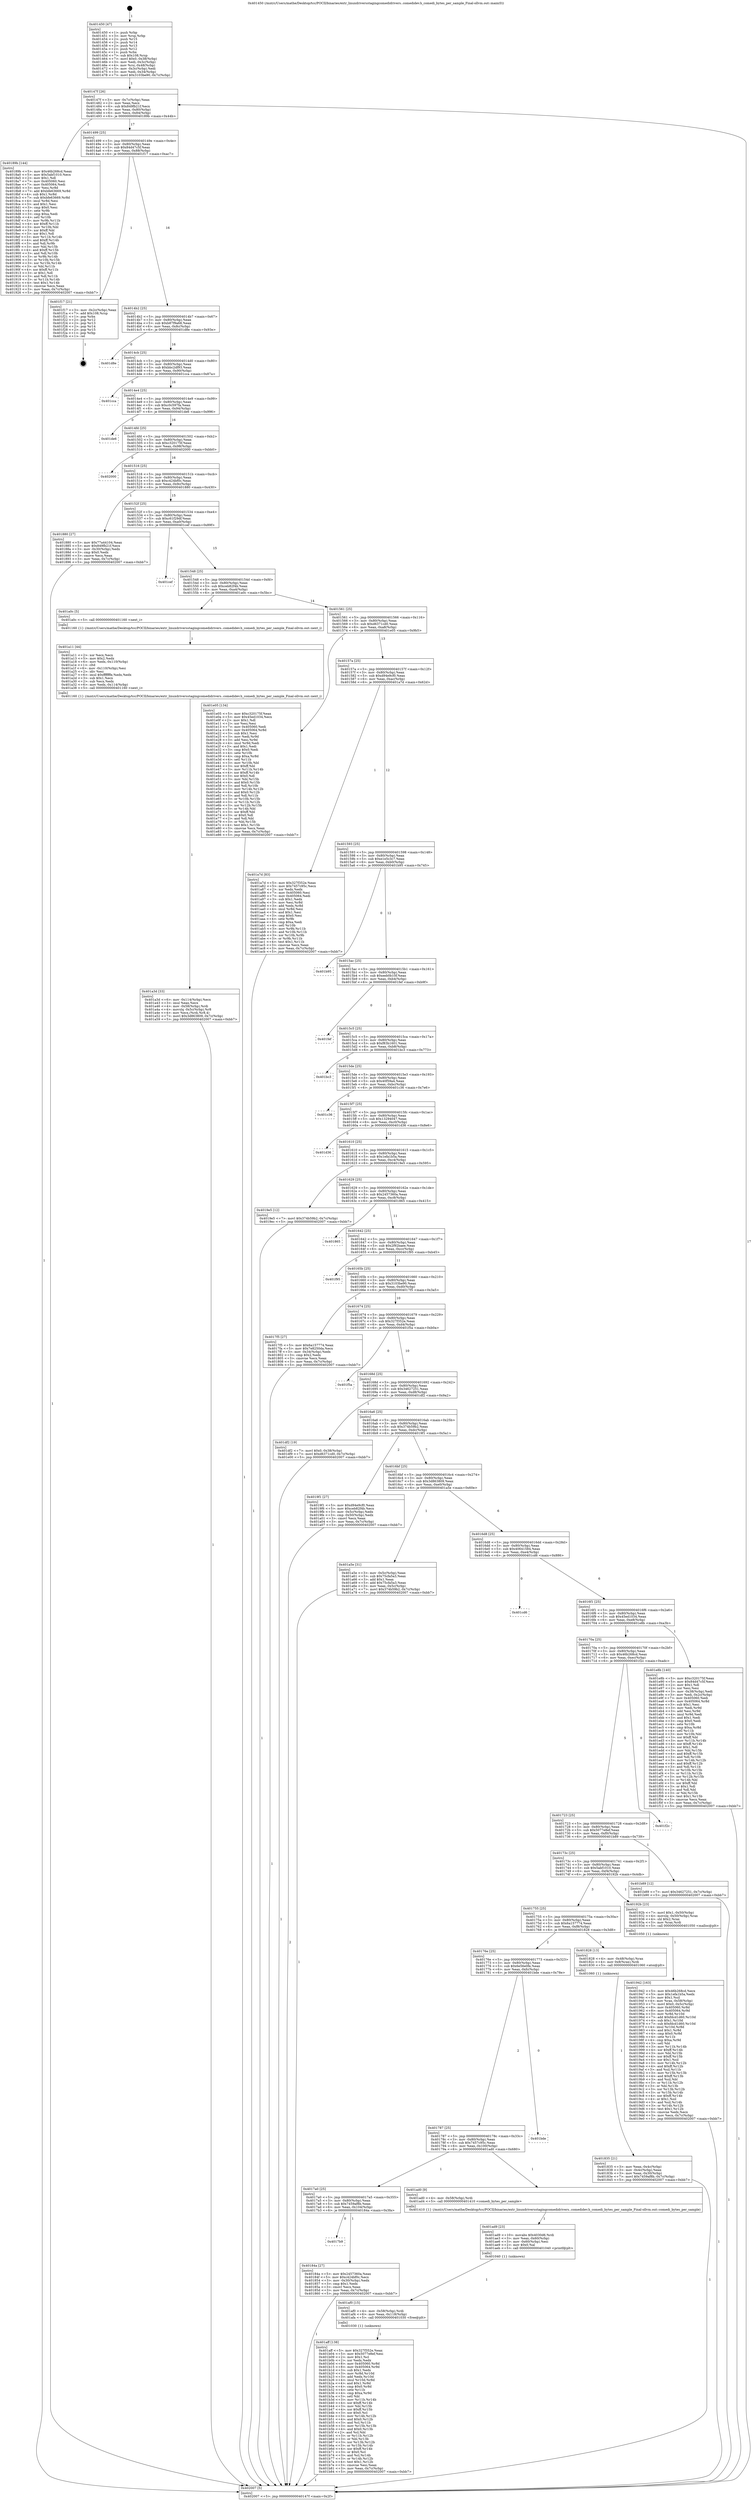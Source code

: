 digraph "0x401450" {
  label = "0x401450 (/mnt/c/Users/mathe/Desktop/tcc/POCII/binaries/extr_linuxdriversstagingcomedidrivers..comedidev.h_comedi_bytes_per_sample_Final-ollvm.out::main(0))"
  labelloc = "t"
  node[shape=record]

  Entry [label="",width=0.3,height=0.3,shape=circle,fillcolor=black,style=filled]
  "0x40147f" [label="{
     0x40147f [26]\l
     | [instrs]\l
     &nbsp;&nbsp;0x40147f \<+3\>: mov -0x7c(%rbp),%eax\l
     &nbsp;&nbsp;0x401482 \<+2\>: mov %eax,%ecx\l
     &nbsp;&nbsp;0x401484 \<+6\>: sub $0x849fb21f,%ecx\l
     &nbsp;&nbsp;0x40148a \<+3\>: mov %eax,-0x80(%rbp)\l
     &nbsp;&nbsp;0x40148d \<+6\>: mov %ecx,-0x84(%rbp)\l
     &nbsp;&nbsp;0x401493 \<+6\>: je 000000000040189b \<main+0x44b\>\l
  }"]
  "0x40189b" [label="{
     0x40189b [144]\l
     | [instrs]\l
     &nbsp;&nbsp;0x40189b \<+5\>: mov $0x46b268cd,%eax\l
     &nbsp;&nbsp;0x4018a0 \<+5\>: mov $0x5abf1010,%ecx\l
     &nbsp;&nbsp;0x4018a5 \<+2\>: mov $0x1,%dl\l
     &nbsp;&nbsp;0x4018a7 \<+7\>: mov 0x405060,%esi\l
     &nbsp;&nbsp;0x4018ae \<+7\>: mov 0x405064,%edi\l
     &nbsp;&nbsp;0x4018b5 \<+3\>: mov %esi,%r8d\l
     &nbsp;&nbsp;0x4018b8 \<+7\>: add $0xbfe63669,%r8d\l
     &nbsp;&nbsp;0x4018bf \<+4\>: sub $0x1,%r8d\l
     &nbsp;&nbsp;0x4018c3 \<+7\>: sub $0xbfe63669,%r8d\l
     &nbsp;&nbsp;0x4018ca \<+4\>: imul %r8d,%esi\l
     &nbsp;&nbsp;0x4018ce \<+3\>: and $0x1,%esi\l
     &nbsp;&nbsp;0x4018d1 \<+3\>: cmp $0x0,%esi\l
     &nbsp;&nbsp;0x4018d4 \<+4\>: sete %r9b\l
     &nbsp;&nbsp;0x4018d8 \<+3\>: cmp $0xa,%edi\l
     &nbsp;&nbsp;0x4018db \<+4\>: setl %r10b\l
     &nbsp;&nbsp;0x4018df \<+3\>: mov %r9b,%r11b\l
     &nbsp;&nbsp;0x4018e2 \<+4\>: xor $0xff,%r11b\l
     &nbsp;&nbsp;0x4018e6 \<+3\>: mov %r10b,%bl\l
     &nbsp;&nbsp;0x4018e9 \<+3\>: xor $0xff,%bl\l
     &nbsp;&nbsp;0x4018ec \<+3\>: xor $0x1,%dl\l
     &nbsp;&nbsp;0x4018ef \<+3\>: mov %r11b,%r14b\l
     &nbsp;&nbsp;0x4018f2 \<+4\>: and $0xff,%r14b\l
     &nbsp;&nbsp;0x4018f6 \<+3\>: and %dl,%r9b\l
     &nbsp;&nbsp;0x4018f9 \<+3\>: mov %bl,%r15b\l
     &nbsp;&nbsp;0x4018fc \<+4\>: and $0xff,%r15b\l
     &nbsp;&nbsp;0x401900 \<+3\>: and %dl,%r10b\l
     &nbsp;&nbsp;0x401903 \<+3\>: or %r9b,%r14b\l
     &nbsp;&nbsp;0x401906 \<+3\>: or %r10b,%r15b\l
     &nbsp;&nbsp;0x401909 \<+3\>: xor %r15b,%r14b\l
     &nbsp;&nbsp;0x40190c \<+3\>: or %bl,%r11b\l
     &nbsp;&nbsp;0x40190f \<+4\>: xor $0xff,%r11b\l
     &nbsp;&nbsp;0x401913 \<+3\>: or $0x1,%dl\l
     &nbsp;&nbsp;0x401916 \<+3\>: and %dl,%r11b\l
     &nbsp;&nbsp;0x401919 \<+3\>: or %r11b,%r14b\l
     &nbsp;&nbsp;0x40191c \<+4\>: test $0x1,%r14b\l
     &nbsp;&nbsp;0x401920 \<+3\>: cmovne %ecx,%eax\l
     &nbsp;&nbsp;0x401923 \<+3\>: mov %eax,-0x7c(%rbp)\l
     &nbsp;&nbsp;0x401926 \<+5\>: jmp 0000000000402007 \<main+0xbb7\>\l
  }"]
  "0x401499" [label="{
     0x401499 [25]\l
     | [instrs]\l
     &nbsp;&nbsp;0x401499 \<+5\>: jmp 000000000040149e \<main+0x4e\>\l
     &nbsp;&nbsp;0x40149e \<+3\>: mov -0x80(%rbp),%eax\l
     &nbsp;&nbsp;0x4014a1 \<+5\>: sub $0x84d47c5f,%eax\l
     &nbsp;&nbsp;0x4014a6 \<+6\>: mov %eax,-0x88(%rbp)\l
     &nbsp;&nbsp;0x4014ac \<+6\>: je 0000000000401f17 \<main+0xac7\>\l
  }"]
  Exit [label="",width=0.3,height=0.3,shape=circle,fillcolor=black,style=filled,peripheries=2]
  "0x401f17" [label="{
     0x401f17 [21]\l
     | [instrs]\l
     &nbsp;&nbsp;0x401f17 \<+3\>: mov -0x2c(%rbp),%eax\l
     &nbsp;&nbsp;0x401f1a \<+7\>: add $0x108,%rsp\l
     &nbsp;&nbsp;0x401f21 \<+1\>: pop %rbx\l
     &nbsp;&nbsp;0x401f22 \<+2\>: pop %r12\l
     &nbsp;&nbsp;0x401f24 \<+2\>: pop %r13\l
     &nbsp;&nbsp;0x401f26 \<+2\>: pop %r14\l
     &nbsp;&nbsp;0x401f28 \<+2\>: pop %r15\l
     &nbsp;&nbsp;0x401f2a \<+1\>: pop %rbp\l
     &nbsp;&nbsp;0x401f2b \<+1\>: ret\l
  }"]
  "0x4014b2" [label="{
     0x4014b2 [25]\l
     | [instrs]\l
     &nbsp;&nbsp;0x4014b2 \<+5\>: jmp 00000000004014b7 \<main+0x67\>\l
     &nbsp;&nbsp;0x4014b7 \<+3\>: mov -0x80(%rbp),%eax\l
     &nbsp;&nbsp;0x4014ba \<+5\>: sub $0xb87f9a68,%eax\l
     &nbsp;&nbsp;0x4014bf \<+6\>: mov %eax,-0x8c(%rbp)\l
     &nbsp;&nbsp;0x4014c5 \<+6\>: je 0000000000401d8e \<main+0x93e\>\l
  }"]
  "0x401aff" [label="{
     0x401aff [138]\l
     | [instrs]\l
     &nbsp;&nbsp;0x401aff \<+5\>: mov $0x327f352e,%eax\l
     &nbsp;&nbsp;0x401b04 \<+5\>: mov $0x5077e8ef,%esi\l
     &nbsp;&nbsp;0x401b09 \<+2\>: mov $0x1,%cl\l
     &nbsp;&nbsp;0x401b0b \<+2\>: xor %edx,%edx\l
     &nbsp;&nbsp;0x401b0d \<+8\>: mov 0x405060,%r8d\l
     &nbsp;&nbsp;0x401b15 \<+8\>: mov 0x405064,%r9d\l
     &nbsp;&nbsp;0x401b1d \<+3\>: sub $0x1,%edx\l
     &nbsp;&nbsp;0x401b20 \<+3\>: mov %r8d,%r10d\l
     &nbsp;&nbsp;0x401b23 \<+3\>: add %edx,%r10d\l
     &nbsp;&nbsp;0x401b26 \<+4\>: imul %r10d,%r8d\l
     &nbsp;&nbsp;0x401b2a \<+4\>: and $0x1,%r8d\l
     &nbsp;&nbsp;0x401b2e \<+4\>: cmp $0x0,%r8d\l
     &nbsp;&nbsp;0x401b32 \<+4\>: sete %r11b\l
     &nbsp;&nbsp;0x401b36 \<+4\>: cmp $0xa,%r9d\l
     &nbsp;&nbsp;0x401b3a \<+3\>: setl %bl\l
     &nbsp;&nbsp;0x401b3d \<+3\>: mov %r11b,%r14b\l
     &nbsp;&nbsp;0x401b40 \<+4\>: xor $0xff,%r14b\l
     &nbsp;&nbsp;0x401b44 \<+3\>: mov %bl,%r15b\l
     &nbsp;&nbsp;0x401b47 \<+4\>: xor $0xff,%r15b\l
     &nbsp;&nbsp;0x401b4b \<+3\>: xor $0x0,%cl\l
     &nbsp;&nbsp;0x401b4e \<+3\>: mov %r14b,%r12b\l
     &nbsp;&nbsp;0x401b51 \<+4\>: and $0x0,%r12b\l
     &nbsp;&nbsp;0x401b55 \<+3\>: and %cl,%r11b\l
     &nbsp;&nbsp;0x401b58 \<+3\>: mov %r15b,%r13b\l
     &nbsp;&nbsp;0x401b5b \<+4\>: and $0x0,%r13b\l
     &nbsp;&nbsp;0x401b5f \<+2\>: and %cl,%bl\l
     &nbsp;&nbsp;0x401b61 \<+3\>: or %r11b,%r12b\l
     &nbsp;&nbsp;0x401b64 \<+3\>: or %bl,%r13b\l
     &nbsp;&nbsp;0x401b67 \<+3\>: xor %r13b,%r12b\l
     &nbsp;&nbsp;0x401b6a \<+3\>: or %r15b,%r14b\l
     &nbsp;&nbsp;0x401b6d \<+4\>: xor $0xff,%r14b\l
     &nbsp;&nbsp;0x401b71 \<+3\>: or $0x0,%cl\l
     &nbsp;&nbsp;0x401b74 \<+3\>: and %cl,%r14b\l
     &nbsp;&nbsp;0x401b77 \<+3\>: or %r14b,%r12b\l
     &nbsp;&nbsp;0x401b7a \<+4\>: test $0x1,%r12b\l
     &nbsp;&nbsp;0x401b7e \<+3\>: cmovne %esi,%eax\l
     &nbsp;&nbsp;0x401b81 \<+3\>: mov %eax,-0x7c(%rbp)\l
     &nbsp;&nbsp;0x401b84 \<+5\>: jmp 0000000000402007 \<main+0xbb7\>\l
  }"]
  "0x401d8e" [label="{
     0x401d8e\l
  }", style=dashed]
  "0x4014cb" [label="{
     0x4014cb [25]\l
     | [instrs]\l
     &nbsp;&nbsp;0x4014cb \<+5\>: jmp 00000000004014d0 \<main+0x80\>\l
     &nbsp;&nbsp;0x4014d0 \<+3\>: mov -0x80(%rbp),%eax\l
     &nbsp;&nbsp;0x4014d3 \<+5\>: sub $0xbbc2df93,%eax\l
     &nbsp;&nbsp;0x4014d8 \<+6\>: mov %eax,-0x90(%rbp)\l
     &nbsp;&nbsp;0x4014de \<+6\>: je 0000000000401cca \<main+0x87a\>\l
  }"]
  "0x401af0" [label="{
     0x401af0 [15]\l
     | [instrs]\l
     &nbsp;&nbsp;0x401af0 \<+4\>: mov -0x58(%rbp),%rdi\l
     &nbsp;&nbsp;0x401af4 \<+6\>: mov %eax,-0x118(%rbp)\l
     &nbsp;&nbsp;0x401afa \<+5\>: call 0000000000401030 \<free@plt\>\l
     | [calls]\l
     &nbsp;&nbsp;0x401030 \{1\} (unknown)\l
  }"]
  "0x401cca" [label="{
     0x401cca\l
  }", style=dashed]
  "0x4014e4" [label="{
     0x4014e4 [25]\l
     | [instrs]\l
     &nbsp;&nbsp;0x4014e4 \<+5\>: jmp 00000000004014e9 \<main+0x99\>\l
     &nbsp;&nbsp;0x4014e9 \<+3\>: mov -0x80(%rbp),%eax\l
     &nbsp;&nbsp;0x4014ec \<+5\>: sub $0xc0c597fa,%eax\l
     &nbsp;&nbsp;0x4014f1 \<+6\>: mov %eax,-0x94(%rbp)\l
     &nbsp;&nbsp;0x4014f7 \<+6\>: je 0000000000401de6 \<main+0x996\>\l
  }"]
  "0x401ad9" [label="{
     0x401ad9 [23]\l
     | [instrs]\l
     &nbsp;&nbsp;0x401ad9 \<+10\>: movabs $0x4030d6,%rdi\l
     &nbsp;&nbsp;0x401ae3 \<+3\>: mov %eax,-0x60(%rbp)\l
     &nbsp;&nbsp;0x401ae6 \<+3\>: mov -0x60(%rbp),%esi\l
     &nbsp;&nbsp;0x401ae9 \<+2\>: mov $0x0,%al\l
     &nbsp;&nbsp;0x401aeb \<+5\>: call 0000000000401040 \<printf@plt\>\l
     | [calls]\l
     &nbsp;&nbsp;0x401040 \{1\} (unknown)\l
  }"]
  "0x401de6" [label="{
     0x401de6\l
  }", style=dashed]
  "0x4014fd" [label="{
     0x4014fd [25]\l
     | [instrs]\l
     &nbsp;&nbsp;0x4014fd \<+5\>: jmp 0000000000401502 \<main+0xb2\>\l
     &nbsp;&nbsp;0x401502 \<+3\>: mov -0x80(%rbp),%eax\l
     &nbsp;&nbsp;0x401505 \<+5\>: sub $0xc320175f,%eax\l
     &nbsp;&nbsp;0x40150a \<+6\>: mov %eax,-0x98(%rbp)\l
     &nbsp;&nbsp;0x401510 \<+6\>: je 0000000000402000 \<main+0xbb0\>\l
  }"]
  "0x401a3d" [label="{
     0x401a3d [33]\l
     | [instrs]\l
     &nbsp;&nbsp;0x401a3d \<+6\>: mov -0x114(%rbp),%ecx\l
     &nbsp;&nbsp;0x401a43 \<+3\>: imul %eax,%ecx\l
     &nbsp;&nbsp;0x401a46 \<+4\>: mov -0x58(%rbp),%rdi\l
     &nbsp;&nbsp;0x401a4a \<+4\>: movslq -0x5c(%rbp),%r8\l
     &nbsp;&nbsp;0x401a4e \<+4\>: mov %ecx,(%rdi,%r8,4)\l
     &nbsp;&nbsp;0x401a52 \<+7\>: movl $0x3d863809,-0x7c(%rbp)\l
     &nbsp;&nbsp;0x401a59 \<+5\>: jmp 0000000000402007 \<main+0xbb7\>\l
  }"]
  "0x402000" [label="{
     0x402000\l
  }", style=dashed]
  "0x401516" [label="{
     0x401516 [25]\l
     | [instrs]\l
     &nbsp;&nbsp;0x401516 \<+5\>: jmp 000000000040151b \<main+0xcb\>\l
     &nbsp;&nbsp;0x40151b \<+3\>: mov -0x80(%rbp),%eax\l
     &nbsp;&nbsp;0x40151e \<+5\>: sub $0xc424bf0c,%eax\l
     &nbsp;&nbsp;0x401523 \<+6\>: mov %eax,-0x9c(%rbp)\l
     &nbsp;&nbsp;0x401529 \<+6\>: je 0000000000401880 \<main+0x430\>\l
  }"]
  "0x401a11" [label="{
     0x401a11 [44]\l
     | [instrs]\l
     &nbsp;&nbsp;0x401a11 \<+2\>: xor %ecx,%ecx\l
     &nbsp;&nbsp;0x401a13 \<+5\>: mov $0x2,%edx\l
     &nbsp;&nbsp;0x401a18 \<+6\>: mov %edx,-0x110(%rbp)\l
     &nbsp;&nbsp;0x401a1e \<+1\>: cltd\l
     &nbsp;&nbsp;0x401a1f \<+6\>: mov -0x110(%rbp),%esi\l
     &nbsp;&nbsp;0x401a25 \<+2\>: idiv %esi\l
     &nbsp;&nbsp;0x401a27 \<+6\>: imul $0xfffffffe,%edx,%edx\l
     &nbsp;&nbsp;0x401a2d \<+3\>: sub $0x1,%ecx\l
     &nbsp;&nbsp;0x401a30 \<+2\>: sub %ecx,%edx\l
     &nbsp;&nbsp;0x401a32 \<+6\>: mov %edx,-0x114(%rbp)\l
     &nbsp;&nbsp;0x401a38 \<+5\>: call 0000000000401160 \<next_i\>\l
     | [calls]\l
     &nbsp;&nbsp;0x401160 \{1\} (/mnt/c/Users/mathe/Desktop/tcc/POCII/binaries/extr_linuxdriversstagingcomedidrivers..comedidev.h_comedi_bytes_per_sample_Final-ollvm.out::next_i)\l
  }"]
  "0x401880" [label="{
     0x401880 [27]\l
     | [instrs]\l
     &nbsp;&nbsp;0x401880 \<+5\>: mov $0x77a44104,%eax\l
     &nbsp;&nbsp;0x401885 \<+5\>: mov $0x849fb21f,%ecx\l
     &nbsp;&nbsp;0x40188a \<+3\>: mov -0x30(%rbp),%edx\l
     &nbsp;&nbsp;0x40188d \<+3\>: cmp $0x0,%edx\l
     &nbsp;&nbsp;0x401890 \<+3\>: cmove %ecx,%eax\l
     &nbsp;&nbsp;0x401893 \<+3\>: mov %eax,-0x7c(%rbp)\l
     &nbsp;&nbsp;0x401896 \<+5\>: jmp 0000000000402007 \<main+0xbb7\>\l
  }"]
  "0x40152f" [label="{
     0x40152f [25]\l
     | [instrs]\l
     &nbsp;&nbsp;0x40152f \<+5\>: jmp 0000000000401534 \<main+0xe4\>\l
     &nbsp;&nbsp;0x401534 \<+3\>: mov -0x80(%rbp),%eax\l
     &nbsp;&nbsp;0x401537 \<+5\>: sub $0xc61f29df,%eax\l
     &nbsp;&nbsp;0x40153c \<+6\>: mov %eax,-0xa0(%rbp)\l
     &nbsp;&nbsp;0x401542 \<+6\>: je 0000000000401cef \<main+0x89f\>\l
  }"]
  "0x401942" [label="{
     0x401942 [163]\l
     | [instrs]\l
     &nbsp;&nbsp;0x401942 \<+5\>: mov $0x46b268cd,%ecx\l
     &nbsp;&nbsp;0x401947 \<+5\>: mov $0x1efa1b5a,%edx\l
     &nbsp;&nbsp;0x40194c \<+3\>: mov $0x1,%sil\l
     &nbsp;&nbsp;0x40194f \<+4\>: mov %rax,-0x58(%rbp)\l
     &nbsp;&nbsp;0x401953 \<+7\>: movl $0x0,-0x5c(%rbp)\l
     &nbsp;&nbsp;0x40195a \<+8\>: mov 0x405060,%r8d\l
     &nbsp;&nbsp;0x401962 \<+8\>: mov 0x405064,%r9d\l
     &nbsp;&nbsp;0x40196a \<+3\>: mov %r8d,%r10d\l
     &nbsp;&nbsp;0x40196d \<+7\>: add $0xfdcd1d60,%r10d\l
     &nbsp;&nbsp;0x401974 \<+4\>: sub $0x1,%r10d\l
     &nbsp;&nbsp;0x401978 \<+7\>: sub $0xfdcd1d60,%r10d\l
     &nbsp;&nbsp;0x40197f \<+4\>: imul %r10d,%r8d\l
     &nbsp;&nbsp;0x401983 \<+4\>: and $0x1,%r8d\l
     &nbsp;&nbsp;0x401987 \<+4\>: cmp $0x0,%r8d\l
     &nbsp;&nbsp;0x40198b \<+4\>: sete %r11b\l
     &nbsp;&nbsp;0x40198f \<+4\>: cmp $0xa,%r9d\l
     &nbsp;&nbsp;0x401993 \<+3\>: setl %bl\l
     &nbsp;&nbsp;0x401996 \<+3\>: mov %r11b,%r14b\l
     &nbsp;&nbsp;0x401999 \<+4\>: xor $0xff,%r14b\l
     &nbsp;&nbsp;0x40199d \<+3\>: mov %bl,%r15b\l
     &nbsp;&nbsp;0x4019a0 \<+4\>: xor $0xff,%r15b\l
     &nbsp;&nbsp;0x4019a4 \<+4\>: xor $0x1,%sil\l
     &nbsp;&nbsp;0x4019a8 \<+3\>: mov %r14b,%r12b\l
     &nbsp;&nbsp;0x4019ab \<+4\>: and $0xff,%r12b\l
     &nbsp;&nbsp;0x4019af \<+3\>: and %sil,%r11b\l
     &nbsp;&nbsp;0x4019b2 \<+3\>: mov %r15b,%r13b\l
     &nbsp;&nbsp;0x4019b5 \<+4\>: and $0xff,%r13b\l
     &nbsp;&nbsp;0x4019b9 \<+3\>: and %sil,%bl\l
     &nbsp;&nbsp;0x4019bc \<+3\>: or %r11b,%r12b\l
     &nbsp;&nbsp;0x4019bf \<+3\>: or %bl,%r13b\l
     &nbsp;&nbsp;0x4019c2 \<+3\>: xor %r13b,%r12b\l
     &nbsp;&nbsp;0x4019c5 \<+3\>: or %r15b,%r14b\l
     &nbsp;&nbsp;0x4019c8 \<+4\>: xor $0xff,%r14b\l
     &nbsp;&nbsp;0x4019cc \<+4\>: or $0x1,%sil\l
     &nbsp;&nbsp;0x4019d0 \<+3\>: and %sil,%r14b\l
     &nbsp;&nbsp;0x4019d3 \<+3\>: or %r14b,%r12b\l
     &nbsp;&nbsp;0x4019d6 \<+4\>: test $0x1,%r12b\l
     &nbsp;&nbsp;0x4019da \<+3\>: cmovne %edx,%ecx\l
     &nbsp;&nbsp;0x4019dd \<+3\>: mov %ecx,-0x7c(%rbp)\l
     &nbsp;&nbsp;0x4019e0 \<+5\>: jmp 0000000000402007 \<main+0xbb7\>\l
  }"]
  "0x401cef" [label="{
     0x401cef\l
  }", style=dashed]
  "0x401548" [label="{
     0x401548 [25]\l
     | [instrs]\l
     &nbsp;&nbsp;0x401548 \<+5\>: jmp 000000000040154d \<main+0xfd\>\l
     &nbsp;&nbsp;0x40154d \<+3\>: mov -0x80(%rbp),%eax\l
     &nbsp;&nbsp;0x401550 \<+5\>: sub $0xceb82f4b,%eax\l
     &nbsp;&nbsp;0x401555 \<+6\>: mov %eax,-0xa4(%rbp)\l
     &nbsp;&nbsp;0x40155b \<+6\>: je 0000000000401a0c \<main+0x5bc\>\l
  }"]
  "0x4017b9" [label="{
     0x4017b9\l
  }", style=dashed]
  "0x401a0c" [label="{
     0x401a0c [5]\l
     | [instrs]\l
     &nbsp;&nbsp;0x401a0c \<+5\>: call 0000000000401160 \<next_i\>\l
     | [calls]\l
     &nbsp;&nbsp;0x401160 \{1\} (/mnt/c/Users/mathe/Desktop/tcc/POCII/binaries/extr_linuxdriversstagingcomedidrivers..comedidev.h_comedi_bytes_per_sample_Final-ollvm.out::next_i)\l
  }"]
  "0x401561" [label="{
     0x401561 [25]\l
     | [instrs]\l
     &nbsp;&nbsp;0x401561 \<+5\>: jmp 0000000000401566 \<main+0x116\>\l
     &nbsp;&nbsp;0x401566 \<+3\>: mov -0x80(%rbp),%eax\l
     &nbsp;&nbsp;0x401569 \<+5\>: sub $0xd6371cd0,%eax\l
     &nbsp;&nbsp;0x40156e \<+6\>: mov %eax,-0xa8(%rbp)\l
     &nbsp;&nbsp;0x401574 \<+6\>: je 0000000000401e05 \<main+0x9b5\>\l
  }"]
  "0x40184a" [label="{
     0x40184a [27]\l
     | [instrs]\l
     &nbsp;&nbsp;0x40184a \<+5\>: mov $0x2457360a,%eax\l
     &nbsp;&nbsp;0x40184f \<+5\>: mov $0xc424bf0c,%ecx\l
     &nbsp;&nbsp;0x401854 \<+3\>: mov -0x30(%rbp),%edx\l
     &nbsp;&nbsp;0x401857 \<+3\>: cmp $0x1,%edx\l
     &nbsp;&nbsp;0x40185a \<+3\>: cmovl %ecx,%eax\l
     &nbsp;&nbsp;0x40185d \<+3\>: mov %eax,-0x7c(%rbp)\l
     &nbsp;&nbsp;0x401860 \<+5\>: jmp 0000000000402007 \<main+0xbb7\>\l
  }"]
  "0x401e05" [label="{
     0x401e05 [134]\l
     | [instrs]\l
     &nbsp;&nbsp;0x401e05 \<+5\>: mov $0xc320175f,%eax\l
     &nbsp;&nbsp;0x401e0a \<+5\>: mov $0x45ed1034,%ecx\l
     &nbsp;&nbsp;0x401e0f \<+2\>: mov $0x1,%dl\l
     &nbsp;&nbsp;0x401e11 \<+2\>: xor %esi,%esi\l
     &nbsp;&nbsp;0x401e13 \<+7\>: mov 0x405060,%edi\l
     &nbsp;&nbsp;0x401e1a \<+8\>: mov 0x405064,%r8d\l
     &nbsp;&nbsp;0x401e22 \<+3\>: sub $0x1,%esi\l
     &nbsp;&nbsp;0x401e25 \<+3\>: mov %edi,%r9d\l
     &nbsp;&nbsp;0x401e28 \<+3\>: add %esi,%r9d\l
     &nbsp;&nbsp;0x401e2b \<+4\>: imul %r9d,%edi\l
     &nbsp;&nbsp;0x401e2f \<+3\>: and $0x1,%edi\l
     &nbsp;&nbsp;0x401e32 \<+3\>: cmp $0x0,%edi\l
     &nbsp;&nbsp;0x401e35 \<+4\>: sete %r10b\l
     &nbsp;&nbsp;0x401e39 \<+4\>: cmp $0xa,%r8d\l
     &nbsp;&nbsp;0x401e3d \<+4\>: setl %r11b\l
     &nbsp;&nbsp;0x401e41 \<+3\>: mov %r10b,%bl\l
     &nbsp;&nbsp;0x401e44 \<+3\>: xor $0xff,%bl\l
     &nbsp;&nbsp;0x401e47 \<+3\>: mov %r11b,%r14b\l
     &nbsp;&nbsp;0x401e4a \<+4\>: xor $0xff,%r14b\l
     &nbsp;&nbsp;0x401e4e \<+3\>: xor $0x0,%dl\l
     &nbsp;&nbsp;0x401e51 \<+3\>: mov %bl,%r15b\l
     &nbsp;&nbsp;0x401e54 \<+4\>: and $0x0,%r15b\l
     &nbsp;&nbsp;0x401e58 \<+3\>: and %dl,%r10b\l
     &nbsp;&nbsp;0x401e5b \<+3\>: mov %r14b,%r12b\l
     &nbsp;&nbsp;0x401e5e \<+4\>: and $0x0,%r12b\l
     &nbsp;&nbsp;0x401e62 \<+3\>: and %dl,%r11b\l
     &nbsp;&nbsp;0x401e65 \<+3\>: or %r10b,%r15b\l
     &nbsp;&nbsp;0x401e68 \<+3\>: or %r11b,%r12b\l
     &nbsp;&nbsp;0x401e6b \<+3\>: xor %r12b,%r15b\l
     &nbsp;&nbsp;0x401e6e \<+3\>: or %r14b,%bl\l
     &nbsp;&nbsp;0x401e71 \<+3\>: xor $0xff,%bl\l
     &nbsp;&nbsp;0x401e74 \<+3\>: or $0x0,%dl\l
     &nbsp;&nbsp;0x401e77 \<+2\>: and %dl,%bl\l
     &nbsp;&nbsp;0x401e79 \<+3\>: or %bl,%r15b\l
     &nbsp;&nbsp;0x401e7c \<+4\>: test $0x1,%r15b\l
     &nbsp;&nbsp;0x401e80 \<+3\>: cmovne %ecx,%eax\l
     &nbsp;&nbsp;0x401e83 \<+3\>: mov %eax,-0x7c(%rbp)\l
     &nbsp;&nbsp;0x401e86 \<+5\>: jmp 0000000000402007 \<main+0xbb7\>\l
  }"]
  "0x40157a" [label="{
     0x40157a [25]\l
     | [instrs]\l
     &nbsp;&nbsp;0x40157a \<+5\>: jmp 000000000040157f \<main+0x12f\>\l
     &nbsp;&nbsp;0x40157f \<+3\>: mov -0x80(%rbp),%eax\l
     &nbsp;&nbsp;0x401582 \<+5\>: sub $0xd94e9cf0,%eax\l
     &nbsp;&nbsp;0x401587 \<+6\>: mov %eax,-0xac(%rbp)\l
     &nbsp;&nbsp;0x40158d \<+6\>: je 0000000000401a7d \<main+0x62d\>\l
  }"]
  "0x4017a0" [label="{
     0x4017a0 [25]\l
     | [instrs]\l
     &nbsp;&nbsp;0x4017a0 \<+5\>: jmp 00000000004017a5 \<main+0x355\>\l
     &nbsp;&nbsp;0x4017a5 \<+3\>: mov -0x80(%rbp),%eax\l
     &nbsp;&nbsp;0x4017a8 \<+5\>: sub $0x7459af8b,%eax\l
     &nbsp;&nbsp;0x4017ad \<+6\>: mov %eax,-0x104(%rbp)\l
     &nbsp;&nbsp;0x4017b3 \<+6\>: je 000000000040184a \<main+0x3fa\>\l
  }"]
  "0x401a7d" [label="{
     0x401a7d [83]\l
     | [instrs]\l
     &nbsp;&nbsp;0x401a7d \<+5\>: mov $0x327f352e,%eax\l
     &nbsp;&nbsp;0x401a82 \<+5\>: mov $0x7457c95c,%ecx\l
     &nbsp;&nbsp;0x401a87 \<+2\>: xor %edx,%edx\l
     &nbsp;&nbsp;0x401a89 \<+7\>: mov 0x405060,%esi\l
     &nbsp;&nbsp;0x401a90 \<+7\>: mov 0x405064,%edi\l
     &nbsp;&nbsp;0x401a97 \<+3\>: sub $0x1,%edx\l
     &nbsp;&nbsp;0x401a9a \<+3\>: mov %esi,%r8d\l
     &nbsp;&nbsp;0x401a9d \<+3\>: add %edx,%r8d\l
     &nbsp;&nbsp;0x401aa0 \<+4\>: imul %r8d,%esi\l
     &nbsp;&nbsp;0x401aa4 \<+3\>: and $0x1,%esi\l
     &nbsp;&nbsp;0x401aa7 \<+3\>: cmp $0x0,%esi\l
     &nbsp;&nbsp;0x401aaa \<+4\>: sete %r9b\l
     &nbsp;&nbsp;0x401aae \<+3\>: cmp $0xa,%edi\l
     &nbsp;&nbsp;0x401ab1 \<+4\>: setl %r10b\l
     &nbsp;&nbsp;0x401ab5 \<+3\>: mov %r9b,%r11b\l
     &nbsp;&nbsp;0x401ab8 \<+3\>: and %r10b,%r11b\l
     &nbsp;&nbsp;0x401abb \<+3\>: xor %r10b,%r9b\l
     &nbsp;&nbsp;0x401abe \<+3\>: or %r9b,%r11b\l
     &nbsp;&nbsp;0x401ac1 \<+4\>: test $0x1,%r11b\l
     &nbsp;&nbsp;0x401ac5 \<+3\>: cmovne %ecx,%eax\l
     &nbsp;&nbsp;0x401ac8 \<+3\>: mov %eax,-0x7c(%rbp)\l
     &nbsp;&nbsp;0x401acb \<+5\>: jmp 0000000000402007 \<main+0xbb7\>\l
  }"]
  "0x401593" [label="{
     0x401593 [25]\l
     | [instrs]\l
     &nbsp;&nbsp;0x401593 \<+5\>: jmp 0000000000401598 \<main+0x148\>\l
     &nbsp;&nbsp;0x401598 \<+3\>: mov -0x80(%rbp),%eax\l
     &nbsp;&nbsp;0x40159b \<+5\>: sub $0xe1e5c3c7,%eax\l
     &nbsp;&nbsp;0x4015a0 \<+6\>: mov %eax,-0xb0(%rbp)\l
     &nbsp;&nbsp;0x4015a6 \<+6\>: je 0000000000401b95 \<main+0x745\>\l
  }"]
  "0x401ad0" [label="{
     0x401ad0 [9]\l
     | [instrs]\l
     &nbsp;&nbsp;0x401ad0 \<+4\>: mov -0x58(%rbp),%rdi\l
     &nbsp;&nbsp;0x401ad4 \<+5\>: call 0000000000401410 \<comedi_bytes_per_sample\>\l
     | [calls]\l
     &nbsp;&nbsp;0x401410 \{1\} (/mnt/c/Users/mathe/Desktop/tcc/POCII/binaries/extr_linuxdriversstagingcomedidrivers..comedidev.h_comedi_bytes_per_sample_Final-ollvm.out::comedi_bytes_per_sample)\l
  }"]
  "0x401b95" [label="{
     0x401b95\l
  }", style=dashed]
  "0x4015ac" [label="{
     0x4015ac [25]\l
     | [instrs]\l
     &nbsp;&nbsp;0x4015ac \<+5\>: jmp 00000000004015b1 \<main+0x161\>\l
     &nbsp;&nbsp;0x4015b1 \<+3\>: mov -0x80(%rbp),%eax\l
     &nbsp;&nbsp;0x4015b4 \<+5\>: sub $0xeeb0b10f,%eax\l
     &nbsp;&nbsp;0x4015b9 \<+6\>: mov %eax,-0xb4(%rbp)\l
     &nbsp;&nbsp;0x4015bf \<+6\>: je 0000000000401fef \<main+0xb9f\>\l
  }"]
  "0x401787" [label="{
     0x401787 [25]\l
     | [instrs]\l
     &nbsp;&nbsp;0x401787 \<+5\>: jmp 000000000040178c \<main+0x33c\>\l
     &nbsp;&nbsp;0x40178c \<+3\>: mov -0x80(%rbp),%eax\l
     &nbsp;&nbsp;0x40178f \<+5\>: sub $0x7457c95c,%eax\l
     &nbsp;&nbsp;0x401794 \<+6\>: mov %eax,-0x100(%rbp)\l
     &nbsp;&nbsp;0x40179a \<+6\>: je 0000000000401ad0 \<main+0x680\>\l
  }"]
  "0x401fef" [label="{
     0x401fef\l
  }", style=dashed]
  "0x4015c5" [label="{
     0x4015c5 [25]\l
     | [instrs]\l
     &nbsp;&nbsp;0x4015c5 \<+5\>: jmp 00000000004015ca \<main+0x17a\>\l
     &nbsp;&nbsp;0x4015ca \<+3\>: mov -0x80(%rbp),%eax\l
     &nbsp;&nbsp;0x4015cd \<+5\>: sub $0xf83b1601,%eax\l
     &nbsp;&nbsp;0x4015d2 \<+6\>: mov %eax,-0xb8(%rbp)\l
     &nbsp;&nbsp;0x4015d8 \<+6\>: je 0000000000401bc3 \<main+0x773\>\l
  }"]
  "0x401bde" [label="{
     0x401bde\l
  }", style=dashed]
  "0x401bc3" [label="{
     0x401bc3\l
  }", style=dashed]
  "0x4015de" [label="{
     0x4015de [25]\l
     | [instrs]\l
     &nbsp;&nbsp;0x4015de \<+5\>: jmp 00000000004015e3 \<main+0x193\>\l
     &nbsp;&nbsp;0x4015e3 \<+3\>: mov -0x80(%rbp),%eax\l
     &nbsp;&nbsp;0x4015e6 \<+5\>: sub $0x40f59a4,%eax\l
     &nbsp;&nbsp;0x4015eb \<+6\>: mov %eax,-0xbc(%rbp)\l
     &nbsp;&nbsp;0x4015f1 \<+6\>: je 0000000000401c36 \<main+0x7e6\>\l
  }"]
  "0x401835" [label="{
     0x401835 [21]\l
     | [instrs]\l
     &nbsp;&nbsp;0x401835 \<+3\>: mov %eax,-0x4c(%rbp)\l
     &nbsp;&nbsp;0x401838 \<+3\>: mov -0x4c(%rbp),%eax\l
     &nbsp;&nbsp;0x40183b \<+3\>: mov %eax,-0x30(%rbp)\l
     &nbsp;&nbsp;0x40183e \<+7\>: movl $0x7459af8b,-0x7c(%rbp)\l
     &nbsp;&nbsp;0x401845 \<+5\>: jmp 0000000000402007 \<main+0xbb7\>\l
  }"]
  "0x401c36" [label="{
     0x401c36\l
  }", style=dashed]
  "0x4015f7" [label="{
     0x4015f7 [25]\l
     | [instrs]\l
     &nbsp;&nbsp;0x4015f7 \<+5\>: jmp 00000000004015fc \<main+0x1ac\>\l
     &nbsp;&nbsp;0x4015fc \<+3\>: mov -0x80(%rbp),%eax\l
     &nbsp;&nbsp;0x4015ff \<+5\>: sub $0x13294047,%eax\l
     &nbsp;&nbsp;0x401604 \<+6\>: mov %eax,-0xc0(%rbp)\l
     &nbsp;&nbsp;0x40160a \<+6\>: je 0000000000401d36 \<main+0x8e6\>\l
  }"]
  "0x40176e" [label="{
     0x40176e [25]\l
     | [instrs]\l
     &nbsp;&nbsp;0x40176e \<+5\>: jmp 0000000000401773 \<main+0x323\>\l
     &nbsp;&nbsp;0x401773 \<+3\>: mov -0x80(%rbp),%eax\l
     &nbsp;&nbsp;0x401776 \<+5\>: sub $0x6e56e0fe,%eax\l
     &nbsp;&nbsp;0x40177b \<+6\>: mov %eax,-0xfc(%rbp)\l
     &nbsp;&nbsp;0x401781 \<+6\>: je 0000000000401bde \<main+0x78e\>\l
  }"]
  "0x401d36" [label="{
     0x401d36\l
  }", style=dashed]
  "0x401610" [label="{
     0x401610 [25]\l
     | [instrs]\l
     &nbsp;&nbsp;0x401610 \<+5\>: jmp 0000000000401615 \<main+0x1c5\>\l
     &nbsp;&nbsp;0x401615 \<+3\>: mov -0x80(%rbp),%eax\l
     &nbsp;&nbsp;0x401618 \<+5\>: sub $0x1efa1b5a,%eax\l
     &nbsp;&nbsp;0x40161d \<+6\>: mov %eax,-0xc4(%rbp)\l
     &nbsp;&nbsp;0x401623 \<+6\>: je 00000000004019e5 \<main+0x595\>\l
  }"]
  "0x401828" [label="{
     0x401828 [13]\l
     | [instrs]\l
     &nbsp;&nbsp;0x401828 \<+4\>: mov -0x48(%rbp),%rax\l
     &nbsp;&nbsp;0x40182c \<+4\>: mov 0x8(%rax),%rdi\l
     &nbsp;&nbsp;0x401830 \<+5\>: call 0000000000401060 \<atoi@plt\>\l
     | [calls]\l
     &nbsp;&nbsp;0x401060 \{1\} (unknown)\l
  }"]
  "0x4019e5" [label="{
     0x4019e5 [12]\l
     | [instrs]\l
     &nbsp;&nbsp;0x4019e5 \<+7\>: movl $0x374b59b2,-0x7c(%rbp)\l
     &nbsp;&nbsp;0x4019ec \<+5\>: jmp 0000000000402007 \<main+0xbb7\>\l
  }"]
  "0x401629" [label="{
     0x401629 [25]\l
     | [instrs]\l
     &nbsp;&nbsp;0x401629 \<+5\>: jmp 000000000040162e \<main+0x1de\>\l
     &nbsp;&nbsp;0x40162e \<+3\>: mov -0x80(%rbp),%eax\l
     &nbsp;&nbsp;0x401631 \<+5\>: sub $0x2457360a,%eax\l
     &nbsp;&nbsp;0x401636 \<+6\>: mov %eax,-0xc8(%rbp)\l
     &nbsp;&nbsp;0x40163c \<+6\>: je 0000000000401865 \<main+0x415\>\l
  }"]
  "0x401755" [label="{
     0x401755 [25]\l
     | [instrs]\l
     &nbsp;&nbsp;0x401755 \<+5\>: jmp 000000000040175a \<main+0x30a\>\l
     &nbsp;&nbsp;0x40175a \<+3\>: mov -0x80(%rbp),%eax\l
     &nbsp;&nbsp;0x40175d \<+5\>: sub $0x6a157774,%eax\l
     &nbsp;&nbsp;0x401762 \<+6\>: mov %eax,-0xf8(%rbp)\l
     &nbsp;&nbsp;0x401768 \<+6\>: je 0000000000401828 \<main+0x3d8\>\l
  }"]
  "0x401865" [label="{
     0x401865\l
  }", style=dashed]
  "0x401642" [label="{
     0x401642 [25]\l
     | [instrs]\l
     &nbsp;&nbsp;0x401642 \<+5\>: jmp 0000000000401647 \<main+0x1f7\>\l
     &nbsp;&nbsp;0x401647 \<+3\>: mov -0x80(%rbp),%eax\l
     &nbsp;&nbsp;0x40164a \<+5\>: sub $0x2f92baee,%eax\l
     &nbsp;&nbsp;0x40164f \<+6\>: mov %eax,-0xcc(%rbp)\l
     &nbsp;&nbsp;0x401655 \<+6\>: je 0000000000401f95 \<main+0xb45\>\l
  }"]
  "0x40192b" [label="{
     0x40192b [23]\l
     | [instrs]\l
     &nbsp;&nbsp;0x40192b \<+7\>: movl $0x1,-0x50(%rbp)\l
     &nbsp;&nbsp;0x401932 \<+4\>: movslq -0x50(%rbp),%rax\l
     &nbsp;&nbsp;0x401936 \<+4\>: shl $0x2,%rax\l
     &nbsp;&nbsp;0x40193a \<+3\>: mov %rax,%rdi\l
     &nbsp;&nbsp;0x40193d \<+5\>: call 0000000000401050 \<malloc@plt\>\l
     | [calls]\l
     &nbsp;&nbsp;0x401050 \{1\} (unknown)\l
  }"]
  "0x401f95" [label="{
     0x401f95\l
  }", style=dashed]
  "0x40165b" [label="{
     0x40165b [25]\l
     | [instrs]\l
     &nbsp;&nbsp;0x40165b \<+5\>: jmp 0000000000401660 \<main+0x210\>\l
     &nbsp;&nbsp;0x401660 \<+3\>: mov -0x80(%rbp),%eax\l
     &nbsp;&nbsp;0x401663 \<+5\>: sub $0x3103be90,%eax\l
     &nbsp;&nbsp;0x401668 \<+6\>: mov %eax,-0xd0(%rbp)\l
     &nbsp;&nbsp;0x40166e \<+6\>: je 00000000004017f5 \<main+0x3a5\>\l
  }"]
  "0x40173c" [label="{
     0x40173c [25]\l
     | [instrs]\l
     &nbsp;&nbsp;0x40173c \<+5\>: jmp 0000000000401741 \<main+0x2f1\>\l
     &nbsp;&nbsp;0x401741 \<+3\>: mov -0x80(%rbp),%eax\l
     &nbsp;&nbsp;0x401744 \<+5\>: sub $0x5abf1010,%eax\l
     &nbsp;&nbsp;0x401749 \<+6\>: mov %eax,-0xf4(%rbp)\l
     &nbsp;&nbsp;0x40174f \<+6\>: je 000000000040192b \<main+0x4db\>\l
  }"]
  "0x4017f5" [label="{
     0x4017f5 [27]\l
     | [instrs]\l
     &nbsp;&nbsp;0x4017f5 \<+5\>: mov $0x6a157774,%eax\l
     &nbsp;&nbsp;0x4017fa \<+5\>: mov $0x7e8250da,%ecx\l
     &nbsp;&nbsp;0x4017ff \<+3\>: mov -0x34(%rbp),%edx\l
     &nbsp;&nbsp;0x401802 \<+3\>: cmp $0x2,%edx\l
     &nbsp;&nbsp;0x401805 \<+3\>: cmovne %ecx,%eax\l
     &nbsp;&nbsp;0x401808 \<+3\>: mov %eax,-0x7c(%rbp)\l
     &nbsp;&nbsp;0x40180b \<+5\>: jmp 0000000000402007 \<main+0xbb7\>\l
  }"]
  "0x401674" [label="{
     0x401674 [25]\l
     | [instrs]\l
     &nbsp;&nbsp;0x401674 \<+5\>: jmp 0000000000401679 \<main+0x229\>\l
     &nbsp;&nbsp;0x401679 \<+3\>: mov -0x80(%rbp),%eax\l
     &nbsp;&nbsp;0x40167c \<+5\>: sub $0x327f352e,%eax\l
     &nbsp;&nbsp;0x401681 \<+6\>: mov %eax,-0xd4(%rbp)\l
     &nbsp;&nbsp;0x401687 \<+6\>: je 0000000000401f5a \<main+0xb0a\>\l
  }"]
  "0x402007" [label="{
     0x402007 [5]\l
     | [instrs]\l
     &nbsp;&nbsp;0x402007 \<+5\>: jmp 000000000040147f \<main+0x2f\>\l
  }"]
  "0x401450" [label="{
     0x401450 [47]\l
     | [instrs]\l
     &nbsp;&nbsp;0x401450 \<+1\>: push %rbp\l
     &nbsp;&nbsp;0x401451 \<+3\>: mov %rsp,%rbp\l
     &nbsp;&nbsp;0x401454 \<+2\>: push %r15\l
     &nbsp;&nbsp;0x401456 \<+2\>: push %r14\l
     &nbsp;&nbsp;0x401458 \<+2\>: push %r13\l
     &nbsp;&nbsp;0x40145a \<+2\>: push %r12\l
     &nbsp;&nbsp;0x40145c \<+1\>: push %rbx\l
     &nbsp;&nbsp;0x40145d \<+7\>: sub $0x108,%rsp\l
     &nbsp;&nbsp;0x401464 \<+7\>: movl $0x0,-0x38(%rbp)\l
     &nbsp;&nbsp;0x40146b \<+3\>: mov %edi,-0x3c(%rbp)\l
     &nbsp;&nbsp;0x40146e \<+4\>: mov %rsi,-0x48(%rbp)\l
     &nbsp;&nbsp;0x401472 \<+3\>: mov -0x3c(%rbp),%edi\l
     &nbsp;&nbsp;0x401475 \<+3\>: mov %edi,-0x34(%rbp)\l
     &nbsp;&nbsp;0x401478 \<+7\>: movl $0x3103be90,-0x7c(%rbp)\l
  }"]
  "0x401b89" [label="{
     0x401b89 [12]\l
     | [instrs]\l
     &nbsp;&nbsp;0x401b89 \<+7\>: movl $0x34627251,-0x7c(%rbp)\l
     &nbsp;&nbsp;0x401b90 \<+5\>: jmp 0000000000402007 \<main+0xbb7\>\l
  }"]
  "0x401f5a" [label="{
     0x401f5a\l
  }", style=dashed]
  "0x40168d" [label="{
     0x40168d [25]\l
     | [instrs]\l
     &nbsp;&nbsp;0x40168d \<+5\>: jmp 0000000000401692 \<main+0x242\>\l
     &nbsp;&nbsp;0x401692 \<+3\>: mov -0x80(%rbp),%eax\l
     &nbsp;&nbsp;0x401695 \<+5\>: sub $0x34627251,%eax\l
     &nbsp;&nbsp;0x40169a \<+6\>: mov %eax,-0xd8(%rbp)\l
     &nbsp;&nbsp;0x4016a0 \<+6\>: je 0000000000401df2 \<main+0x9a2\>\l
  }"]
  "0x401723" [label="{
     0x401723 [25]\l
     | [instrs]\l
     &nbsp;&nbsp;0x401723 \<+5\>: jmp 0000000000401728 \<main+0x2d8\>\l
     &nbsp;&nbsp;0x401728 \<+3\>: mov -0x80(%rbp),%eax\l
     &nbsp;&nbsp;0x40172b \<+5\>: sub $0x5077e8ef,%eax\l
     &nbsp;&nbsp;0x401730 \<+6\>: mov %eax,-0xf0(%rbp)\l
     &nbsp;&nbsp;0x401736 \<+6\>: je 0000000000401b89 \<main+0x739\>\l
  }"]
  "0x401df2" [label="{
     0x401df2 [19]\l
     | [instrs]\l
     &nbsp;&nbsp;0x401df2 \<+7\>: movl $0x0,-0x38(%rbp)\l
     &nbsp;&nbsp;0x401df9 \<+7\>: movl $0xd6371cd0,-0x7c(%rbp)\l
     &nbsp;&nbsp;0x401e00 \<+5\>: jmp 0000000000402007 \<main+0xbb7\>\l
  }"]
  "0x4016a6" [label="{
     0x4016a6 [25]\l
     | [instrs]\l
     &nbsp;&nbsp;0x4016a6 \<+5\>: jmp 00000000004016ab \<main+0x25b\>\l
     &nbsp;&nbsp;0x4016ab \<+3\>: mov -0x80(%rbp),%eax\l
     &nbsp;&nbsp;0x4016ae \<+5\>: sub $0x374b59b2,%eax\l
     &nbsp;&nbsp;0x4016b3 \<+6\>: mov %eax,-0xdc(%rbp)\l
     &nbsp;&nbsp;0x4016b9 \<+6\>: je 00000000004019f1 \<main+0x5a1\>\l
  }"]
  "0x401f2c" [label="{
     0x401f2c\l
  }", style=dashed]
  "0x4019f1" [label="{
     0x4019f1 [27]\l
     | [instrs]\l
     &nbsp;&nbsp;0x4019f1 \<+5\>: mov $0xd94e9cf0,%eax\l
     &nbsp;&nbsp;0x4019f6 \<+5\>: mov $0xceb82f4b,%ecx\l
     &nbsp;&nbsp;0x4019fb \<+3\>: mov -0x5c(%rbp),%edx\l
     &nbsp;&nbsp;0x4019fe \<+3\>: cmp -0x50(%rbp),%edx\l
     &nbsp;&nbsp;0x401a01 \<+3\>: cmovl %ecx,%eax\l
     &nbsp;&nbsp;0x401a04 \<+3\>: mov %eax,-0x7c(%rbp)\l
     &nbsp;&nbsp;0x401a07 \<+5\>: jmp 0000000000402007 \<main+0xbb7\>\l
  }"]
  "0x4016bf" [label="{
     0x4016bf [25]\l
     | [instrs]\l
     &nbsp;&nbsp;0x4016bf \<+5\>: jmp 00000000004016c4 \<main+0x274\>\l
     &nbsp;&nbsp;0x4016c4 \<+3\>: mov -0x80(%rbp),%eax\l
     &nbsp;&nbsp;0x4016c7 \<+5\>: sub $0x3d863809,%eax\l
     &nbsp;&nbsp;0x4016cc \<+6\>: mov %eax,-0xe0(%rbp)\l
     &nbsp;&nbsp;0x4016d2 \<+6\>: je 0000000000401a5e \<main+0x60e\>\l
  }"]
  "0x40170a" [label="{
     0x40170a [25]\l
     | [instrs]\l
     &nbsp;&nbsp;0x40170a \<+5\>: jmp 000000000040170f \<main+0x2bf\>\l
     &nbsp;&nbsp;0x40170f \<+3\>: mov -0x80(%rbp),%eax\l
     &nbsp;&nbsp;0x401712 \<+5\>: sub $0x46b268cd,%eax\l
     &nbsp;&nbsp;0x401717 \<+6\>: mov %eax,-0xec(%rbp)\l
     &nbsp;&nbsp;0x40171d \<+6\>: je 0000000000401f2c \<main+0xadc\>\l
  }"]
  "0x401a5e" [label="{
     0x401a5e [31]\l
     | [instrs]\l
     &nbsp;&nbsp;0x401a5e \<+3\>: mov -0x5c(%rbp),%eax\l
     &nbsp;&nbsp;0x401a61 \<+5\>: sub $0x75cfa5a3,%eax\l
     &nbsp;&nbsp;0x401a66 \<+3\>: add $0x1,%eax\l
     &nbsp;&nbsp;0x401a69 \<+5\>: add $0x75cfa5a3,%eax\l
     &nbsp;&nbsp;0x401a6e \<+3\>: mov %eax,-0x5c(%rbp)\l
     &nbsp;&nbsp;0x401a71 \<+7\>: movl $0x374b59b2,-0x7c(%rbp)\l
     &nbsp;&nbsp;0x401a78 \<+5\>: jmp 0000000000402007 \<main+0xbb7\>\l
  }"]
  "0x4016d8" [label="{
     0x4016d8 [25]\l
     | [instrs]\l
     &nbsp;&nbsp;0x4016d8 \<+5\>: jmp 00000000004016dd \<main+0x28d\>\l
     &nbsp;&nbsp;0x4016dd \<+3\>: mov -0x80(%rbp),%eax\l
     &nbsp;&nbsp;0x4016e0 \<+5\>: sub $0x40641584,%eax\l
     &nbsp;&nbsp;0x4016e5 \<+6\>: mov %eax,-0xe4(%rbp)\l
     &nbsp;&nbsp;0x4016eb \<+6\>: je 0000000000401cd6 \<main+0x886\>\l
  }"]
  "0x401e8b" [label="{
     0x401e8b [140]\l
     | [instrs]\l
     &nbsp;&nbsp;0x401e8b \<+5\>: mov $0xc320175f,%eax\l
     &nbsp;&nbsp;0x401e90 \<+5\>: mov $0x84d47c5f,%ecx\l
     &nbsp;&nbsp;0x401e95 \<+2\>: mov $0x1,%dl\l
     &nbsp;&nbsp;0x401e97 \<+2\>: xor %esi,%esi\l
     &nbsp;&nbsp;0x401e99 \<+3\>: mov -0x38(%rbp),%edi\l
     &nbsp;&nbsp;0x401e9c \<+3\>: mov %edi,-0x2c(%rbp)\l
     &nbsp;&nbsp;0x401e9f \<+7\>: mov 0x405060,%edi\l
     &nbsp;&nbsp;0x401ea6 \<+8\>: mov 0x405064,%r8d\l
     &nbsp;&nbsp;0x401eae \<+3\>: sub $0x1,%esi\l
     &nbsp;&nbsp;0x401eb1 \<+3\>: mov %edi,%r9d\l
     &nbsp;&nbsp;0x401eb4 \<+3\>: add %esi,%r9d\l
     &nbsp;&nbsp;0x401eb7 \<+4\>: imul %r9d,%edi\l
     &nbsp;&nbsp;0x401ebb \<+3\>: and $0x1,%edi\l
     &nbsp;&nbsp;0x401ebe \<+3\>: cmp $0x0,%edi\l
     &nbsp;&nbsp;0x401ec1 \<+4\>: sete %r10b\l
     &nbsp;&nbsp;0x401ec5 \<+4\>: cmp $0xa,%r8d\l
     &nbsp;&nbsp;0x401ec9 \<+4\>: setl %r11b\l
     &nbsp;&nbsp;0x401ecd \<+3\>: mov %r10b,%bl\l
     &nbsp;&nbsp;0x401ed0 \<+3\>: xor $0xff,%bl\l
     &nbsp;&nbsp;0x401ed3 \<+3\>: mov %r11b,%r14b\l
     &nbsp;&nbsp;0x401ed6 \<+4\>: xor $0xff,%r14b\l
     &nbsp;&nbsp;0x401eda \<+3\>: xor $0x1,%dl\l
     &nbsp;&nbsp;0x401edd \<+3\>: mov %bl,%r15b\l
     &nbsp;&nbsp;0x401ee0 \<+4\>: and $0xff,%r15b\l
     &nbsp;&nbsp;0x401ee4 \<+3\>: and %dl,%r10b\l
     &nbsp;&nbsp;0x401ee7 \<+3\>: mov %r14b,%r12b\l
     &nbsp;&nbsp;0x401eea \<+4\>: and $0xff,%r12b\l
     &nbsp;&nbsp;0x401eee \<+3\>: and %dl,%r11b\l
     &nbsp;&nbsp;0x401ef1 \<+3\>: or %r10b,%r15b\l
     &nbsp;&nbsp;0x401ef4 \<+3\>: or %r11b,%r12b\l
     &nbsp;&nbsp;0x401ef7 \<+3\>: xor %r12b,%r15b\l
     &nbsp;&nbsp;0x401efa \<+3\>: or %r14b,%bl\l
     &nbsp;&nbsp;0x401efd \<+3\>: xor $0xff,%bl\l
     &nbsp;&nbsp;0x401f00 \<+3\>: or $0x1,%dl\l
     &nbsp;&nbsp;0x401f03 \<+2\>: and %dl,%bl\l
     &nbsp;&nbsp;0x401f05 \<+3\>: or %bl,%r15b\l
     &nbsp;&nbsp;0x401f08 \<+4\>: test $0x1,%r15b\l
     &nbsp;&nbsp;0x401f0c \<+3\>: cmovne %ecx,%eax\l
     &nbsp;&nbsp;0x401f0f \<+3\>: mov %eax,-0x7c(%rbp)\l
     &nbsp;&nbsp;0x401f12 \<+5\>: jmp 0000000000402007 \<main+0xbb7\>\l
  }"]
  "0x401cd6" [label="{
     0x401cd6\l
  }", style=dashed]
  "0x4016f1" [label="{
     0x4016f1 [25]\l
     | [instrs]\l
     &nbsp;&nbsp;0x4016f1 \<+5\>: jmp 00000000004016f6 \<main+0x2a6\>\l
     &nbsp;&nbsp;0x4016f6 \<+3\>: mov -0x80(%rbp),%eax\l
     &nbsp;&nbsp;0x4016f9 \<+5\>: sub $0x45ed1034,%eax\l
     &nbsp;&nbsp;0x4016fe \<+6\>: mov %eax,-0xe8(%rbp)\l
     &nbsp;&nbsp;0x401704 \<+6\>: je 0000000000401e8b \<main+0xa3b\>\l
  }"]
  Entry -> "0x401450" [label=" 1"]
  "0x40147f" -> "0x40189b" [label=" 1"]
  "0x40147f" -> "0x401499" [label=" 17"]
  "0x401f17" -> Exit [label=" 1"]
  "0x401499" -> "0x401f17" [label=" 1"]
  "0x401499" -> "0x4014b2" [label=" 16"]
  "0x401e8b" -> "0x402007" [label=" 1"]
  "0x4014b2" -> "0x401d8e" [label=" 0"]
  "0x4014b2" -> "0x4014cb" [label=" 16"]
  "0x401e05" -> "0x402007" [label=" 1"]
  "0x4014cb" -> "0x401cca" [label=" 0"]
  "0x4014cb" -> "0x4014e4" [label=" 16"]
  "0x401df2" -> "0x402007" [label=" 1"]
  "0x4014e4" -> "0x401de6" [label=" 0"]
  "0x4014e4" -> "0x4014fd" [label=" 16"]
  "0x401b89" -> "0x402007" [label=" 1"]
  "0x4014fd" -> "0x402000" [label=" 0"]
  "0x4014fd" -> "0x401516" [label=" 16"]
  "0x401aff" -> "0x402007" [label=" 1"]
  "0x401516" -> "0x401880" [label=" 1"]
  "0x401516" -> "0x40152f" [label=" 15"]
  "0x401af0" -> "0x401aff" [label=" 1"]
  "0x40152f" -> "0x401cef" [label=" 0"]
  "0x40152f" -> "0x401548" [label=" 15"]
  "0x401ad9" -> "0x401af0" [label=" 1"]
  "0x401548" -> "0x401a0c" [label=" 1"]
  "0x401548" -> "0x401561" [label=" 14"]
  "0x401ad0" -> "0x401ad9" [label=" 1"]
  "0x401561" -> "0x401e05" [label=" 1"]
  "0x401561" -> "0x40157a" [label=" 13"]
  "0x401a7d" -> "0x402007" [label=" 1"]
  "0x40157a" -> "0x401a7d" [label=" 1"]
  "0x40157a" -> "0x401593" [label=" 12"]
  "0x401a3d" -> "0x402007" [label=" 1"]
  "0x401593" -> "0x401b95" [label=" 0"]
  "0x401593" -> "0x4015ac" [label=" 12"]
  "0x401a11" -> "0x401a3d" [label=" 1"]
  "0x4015ac" -> "0x401fef" [label=" 0"]
  "0x4015ac" -> "0x4015c5" [label=" 12"]
  "0x4019f1" -> "0x402007" [label=" 2"]
  "0x4015c5" -> "0x401bc3" [label=" 0"]
  "0x4015c5" -> "0x4015de" [label=" 12"]
  "0x4019e5" -> "0x402007" [label=" 1"]
  "0x4015de" -> "0x401c36" [label=" 0"]
  "0x4015de" -> "0x4015f7" [label=" 12"]
  "0x40192b" -> "0x401942" [label=" 1"]
  "0x4015f7" -> "0x401d36" [label=" 0"]
  "0x4015f7" -> "0x401610" [label=" 12"]
  "0x40189b" -> "0x402007" [label=" 1"]
  "0x401610" -> "0x4019e5" [label=" 1"]
  "0x401610" -> "0x401629" [label=" 11"]
  "0x401880" -> "0x402007" [label=" 1"]
  "0x401629" -> "0x401865" [label=" 0"]
  "0x401629" -> "0x401642" [label=" 11"]
  "0x4017a0" -> "0x4017b9" [label=" 0"]
  "0x401642" -> "0x401f95" [label=" 0"]
  "0x401642" -> "0x40165b" [label=" 11"]
  "0x4017a0" -> "0x40184a" [label=" 1"]
  "0x40165b" -> "0x4017f5" [label=" 1"]
  "0x40165b" -> "0x401674" [label=" 10"]
  "0x4017f5" -> "0x402007" [label=" 1"]
  "0x401450" -> "0x40147f" [label=" 1"]
  "0x402007" -> "0x40147f" [label=" 17"]
  "0x401787" -> "0x4017a0" [label=" 1"]
  "0x401674" -> "0x401f5a" [label=" 0"]
  "0x401674" -> "0x40168d" [label=" 10"]
  "0x401787" -> "0x401ad0" [label=" 1"]
  "0x40168d" -> "0x401df2" [label=" 1"]
  "0x40168d" -> "0x4016a6" [label=" 9"]
  "0x40176e" -> "0x401787" [label=" 2"]
  "0x4016a6" -> "0x4019f1" [label=" 2"]
  "0x4016a6" -> "0x4016bf" [label=" 7"]
  "0x40176e" -> "0x401bde" [label=" 0"]
  "0x4016bf" -> "0x401a5e" [label=" 1"]
  "0x4016bf" -> "0x4016d8" [label=" 6"]
  "0x401835" -> "0x402007" [label=" 1"]
  "0x4016d8" -> "0x401cd6" [label=" 0"]
  "0x4016d8" -> "0x4016f1" [label=" 6"]
  "0x401828" -> "0x401835" [label=" 1"]
  "0x4016f1" -> "0x401e8b" [label=" 1"]
  "0x4016f1" -> "0x40170a" [label=" 5"]
  "0x401942" -> "0x402007" [label=" 1"]
  "0x40170a" -> "0x401f2c" [label=" 0"]
  "0x40170a" -> "0x401723" [label=" 5"]
  "0x401a0c" -> "0x401a11" [label=" 1"]
  "0x401723" -> "0x401b89" [label=" 1"]
  "0x401723" -> "0x40173c" [label=" 4"]
  "0x401a5e" -> "0x402007" [label=" 1"]
  "0x40173c" -> "0x40192b" [label=" 1"]
  "0x40173c" -> "0x401755" [label=" 3"]
  "0x40184a" -> "0x402007" [label=" 1"]
  "0x401755" -> "0x401828" [label=" 1"]
  "0x401755" -> "0x40176e" [label=" 2"]
}
